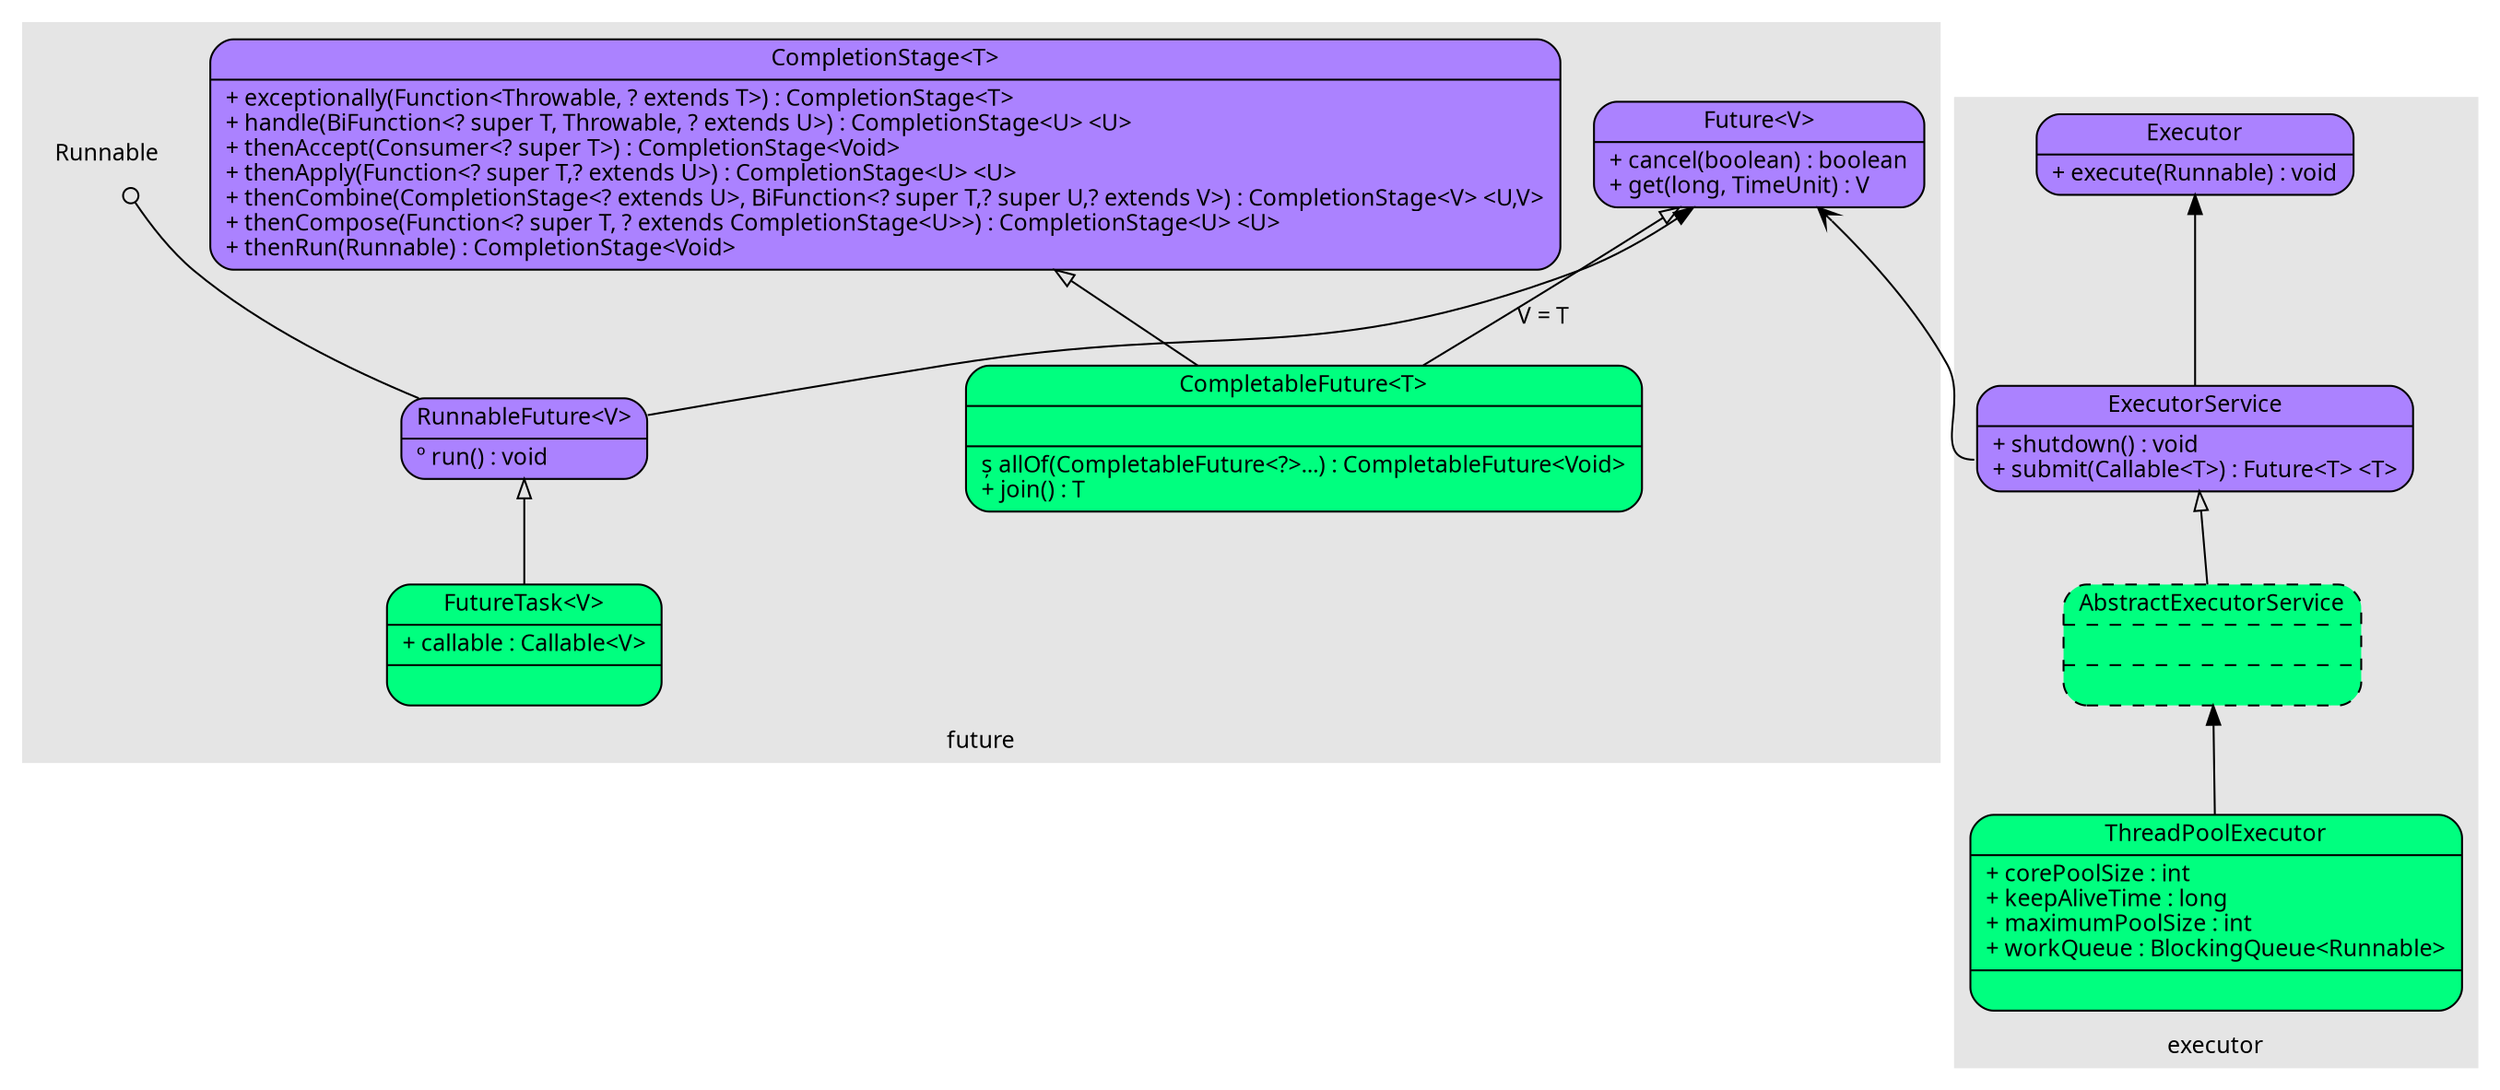 digraph concurrent {
	rankdir = BT;
    fontname = "Verdana";
    fontsize = 12;
    node [fontname = "Verdana", fontsize = 12, shape = "record"];
    edge [fontname = "Verdana", fontsize = 12];
	
	subgraph cluster25 {
		label = "executor";
		style = filled;
		color = grey90;
		AbstractExecutorService [label = "{<f0>AbstractExecutorService||}", style = "rounded, filled, dashed", fillcolor = "springgreen"];
		Executor [label = "{<f0>Executor|<f2>+ execute(Runnable) : void\l}", style = "rounded, filled", fillcolor = "mediumpurple1"];
		ExecutorService [label = "{<f0>ExecutorService|<f2>+ shutdown() : void\l+ submit(Callable&lt;T&gt;) : Future&lt;T&gt; &lt;T&gt;\l}", style = "rounded, filled", fillcolor = "mediumpurple1"];
		ThreadPoolExecutor [label = "{<f0>ThreadPoolExecutor|<f1>+ corePoolSize : int\l+ keepAliveTime : long\l+ maximumPoolSize : int\l+ workQueue : BlockingQueue&lt;Runnable&gt;\l|}", style = "rounded, filled", fillcolor = "springgreen"];
	}
	
	subgraph cluster50 {
		label = "future";
		style = filled;
		color = grey90;
		CompletableFuture [label = "{<f0>CompletableFuture&lt;T&gt;||<f2>&#537; allOf(CompletableFuture&lt;?&gt;...) : CompletableFuture&lt;Void&gt;\l+ join() : T\l}", style = "rounded, filled", fillcolor = "springgreen"];
		CompletionStage [label = "{<f0>CompletionStage&lt;T&gt;|<f2>+ exceptionally(Function&lt;Throwable, ? extends T&gt;) : CompletionStage&lt;T&gt;\l+ handle(BiFunction&lt;? super T, Throwable, ? extends U&gt;) : CompletionStage&lt;U&gt; &lt;U&gt;\l+ thenAccept(Consumer&lt;? super T&gt;) : CompletionStage&lt;Void&gt; \l+ thenApply(Function&lt;? super T,? extends U&gt;) : CompletionStage&lt;U&gt; &lt;U&gt;\l+ thenCombine(CompletionStage&lt;? extends U&gt;, BiFunction&lt;? super T,? super U,? extends V&gt;) : CompletionStage&lt;V&gt; &lt;U,V&gt;\l+ thenCompose(Function&lt;? super T, ? extends CompletionStage&lt;U&gt;&gt;) : CompletionStage&lt;U&gt; &lt;U&gt;\l+ thenRun(Runnable) : CompletionStage&lt;Void&gt; \l}", style = "rounded, filled", fillcolor = "mediumpurple1"];
		Future [label = "{<f0>Future&lt;V&gt;|<f2>+ cancel(boolean) : boolean\l+ get(long, TimeUnit) : V\l}", style = "rounded, filled", fillcolor = "mediumpurple1"];
		FutureTask [label = "{<f0>FutureTask&lt;V&gt;|<f1>+ callable : Callable&lt;V&gt;\l|}", style = "rounded, filled", fillcolor = "springgreen"];
		Runnable [shape = "plaintext", label = "Runnable"];
		RunnableFuture [label = "{<f0>RunnableFuture&lt;V&gt;|<f2>&#186; run() : void\l}", style = "rounded, filled", fillcolor = "mediumpurple1"];
	}
	
	/*
	subgraph cluster00 {
		label = "";
		style = filled;
		color = grey90;
	}
	
	// item_name [label = "item_lable", style = "filled", fillcolor = "palegreen"];
	// record_name [shape = "record", label = "{{<f0>interface|{<f10>(other implementers)}}|(other methods)}"];
	// interface_minor [shape = "plaintext", label = "Interface_minor"];
	// interface [label = "{<f0>Interface|<f2>+ method() : return_type\l}", style = "rounded, filled", fillcolor = "mediumpurple1"];
	// abstract_class [label = "{<f0>Abstract_Class|<f1>+ field1 : type\l+ field2 : type\l|<f2>&#170; abstract_method() : return_type\l&#537; static_method() : return_type\l+ method() : return_type\l}", style = "rounded, filled, dashed", fillcolor = "springgreen"];
	// class [label = "{<f0>Class|<f1>+ field1 : type\l+ field2 : type\l&#10765; final_field : type\l&#537; static_field : type\l|<f2>+ method() : return_type\l&#537; static_method() : return_type\l&#186; overriden_method() : return_type\l}", style = "rounded, filled", fillcolor = "springgreen"];	
	*/
	
	// item_foo -> item_bar;
	
	// Implementation -> Interface [arrowhead = "empty"];
	// Subclass -> Class;	
	// Referer -> Referee [arrowhead = "vee"];
	// Implementation -> InterfaceMinor [arrowhead = "odot"];	
	
	// future
	CompletableFuture -> Future [arrowhead = "empty", label = "V = T"];
	CompletableFuture -> CompletionStage [arrowhead = "empty"];
	RunnableFuture -> Future;
	RunnableFuture -> Runnable [arrowhead = "odot"];
	FutureTask -> RunnableFuture [arrowhead = "empty"];
	
	// executor
	ExecutorService -> Executor;
	ExecutorService:f2 -> Future [arrowhead = "vee"];
	AbstractExecutorService -> ExecutorService [arrowhead = "empty"];
	ThreadPoolExecutor -> AbstractExecutorService;
}
